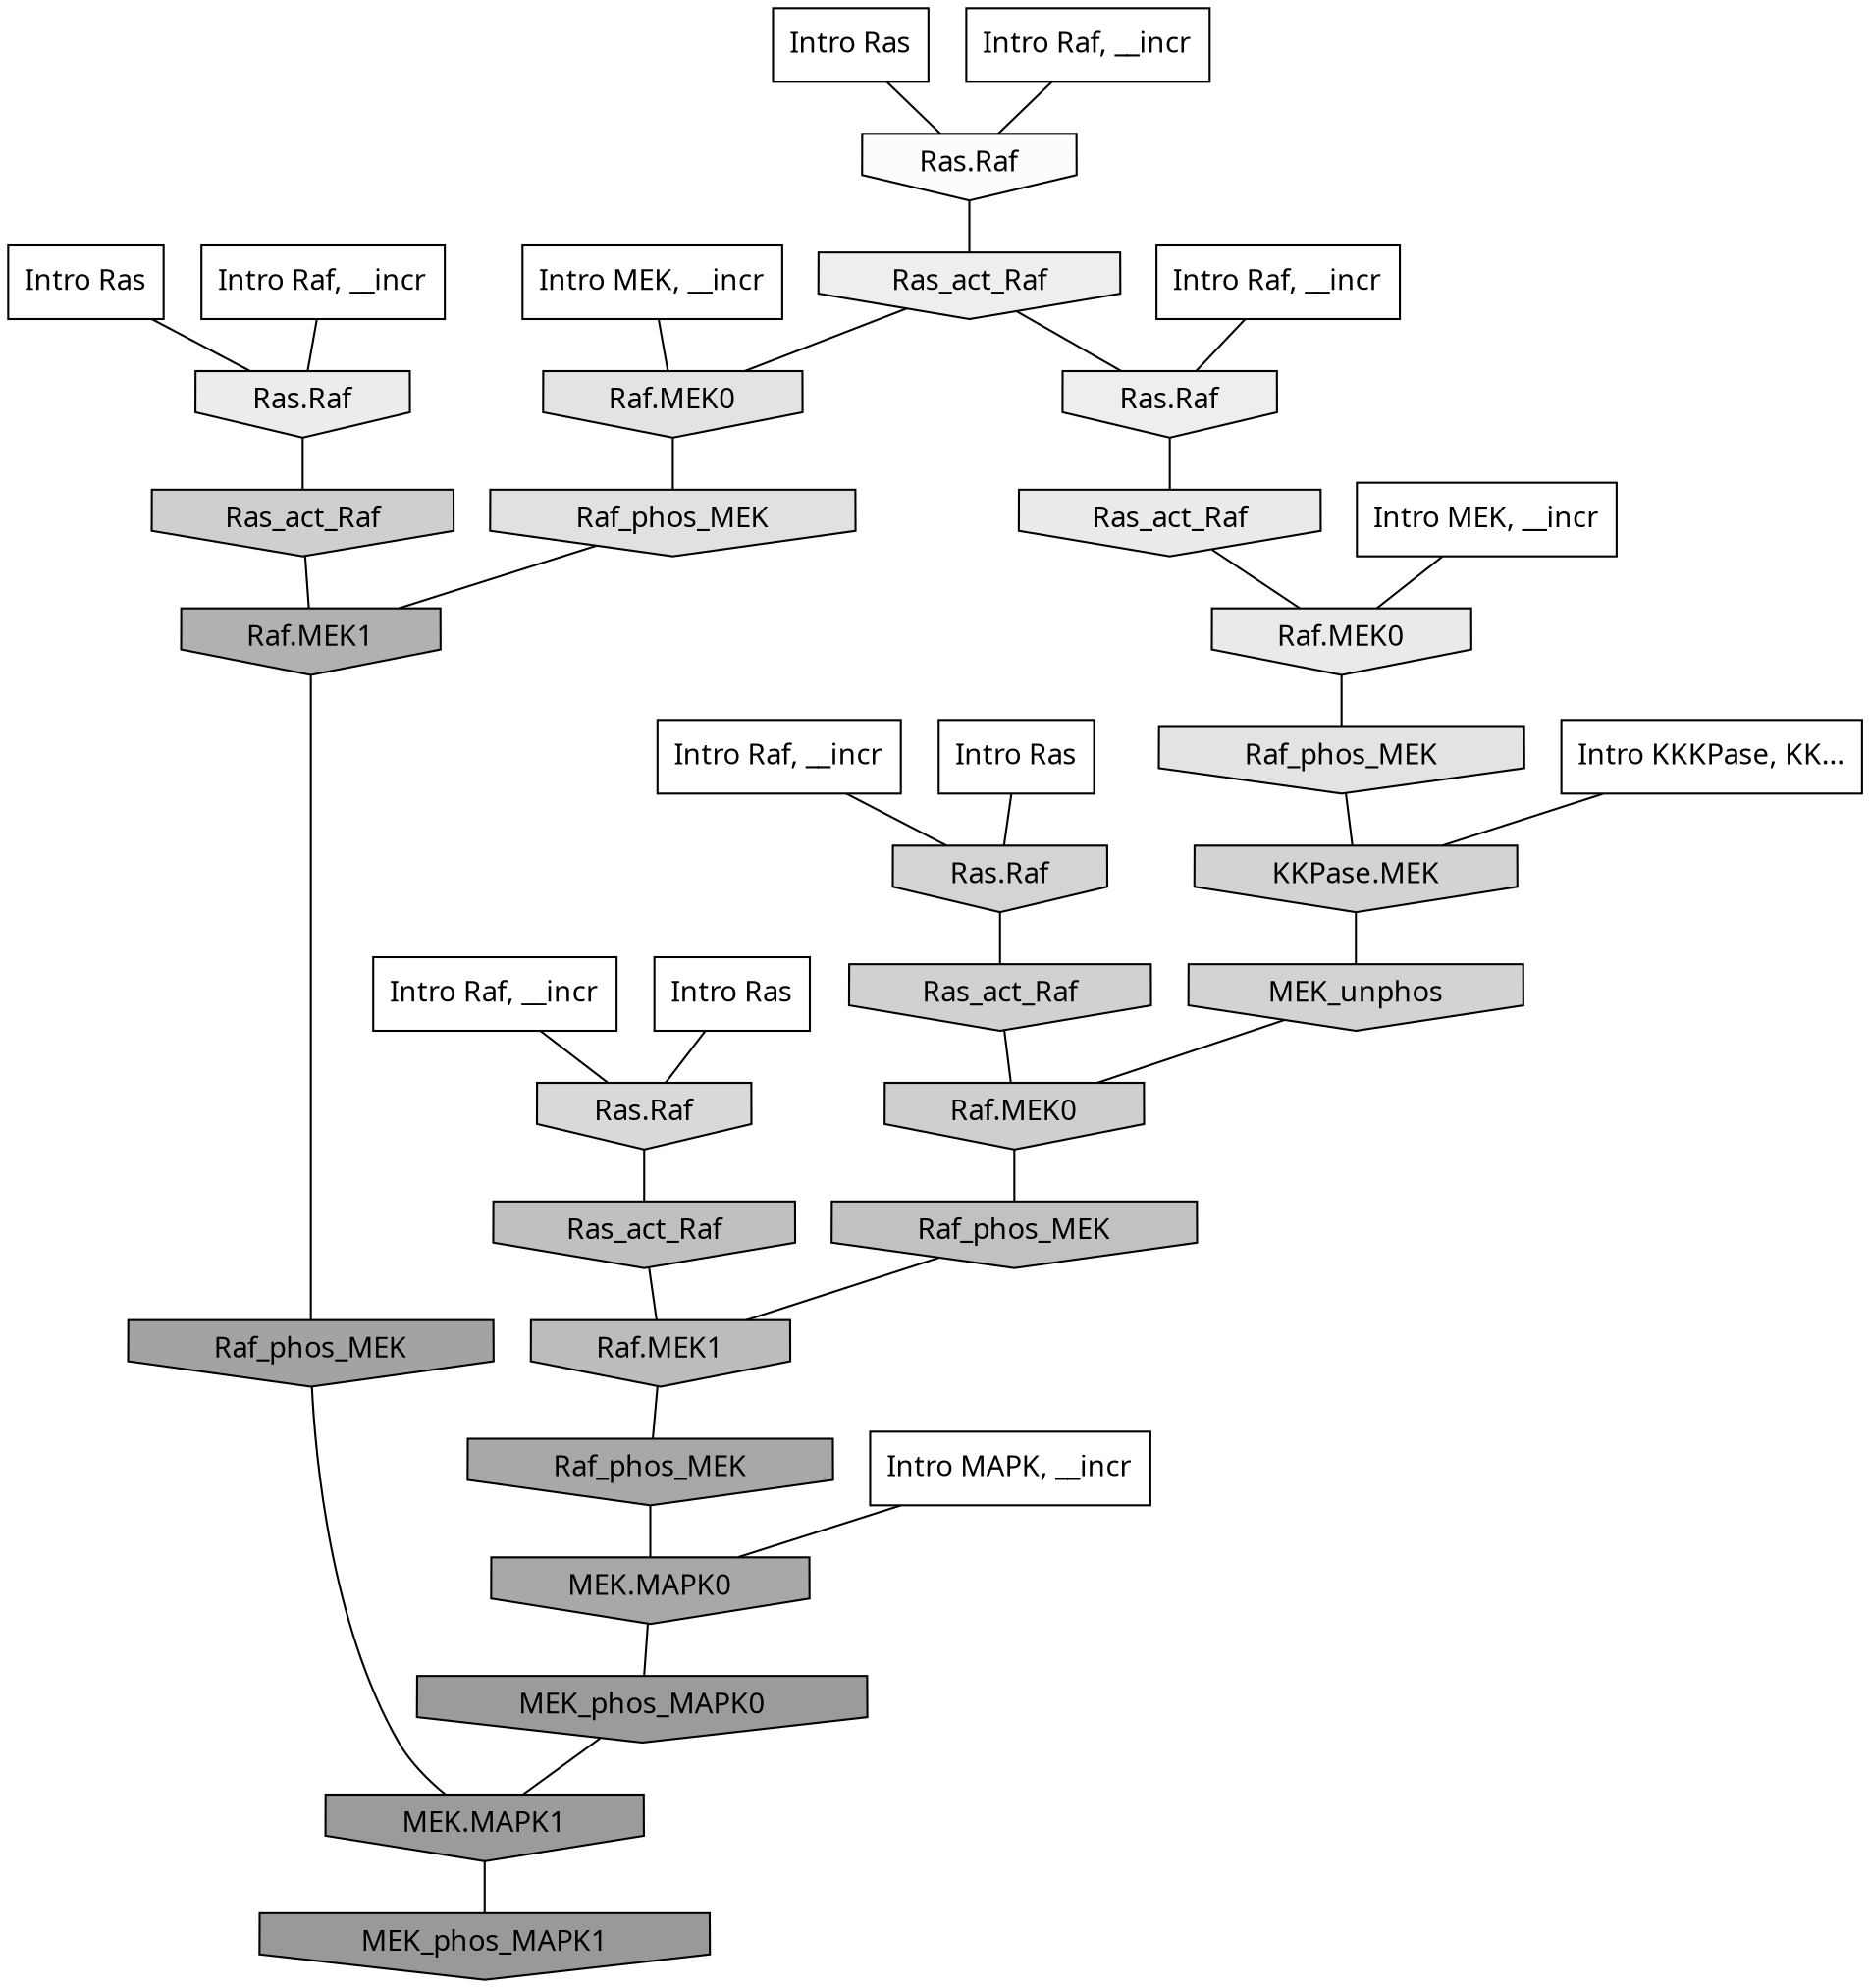 digraph G{
  rankdir="TB";
  ranksep=0.30;
  node [fontname="CMU Serif"];
  edge [fontname="CMU Serif"];
  
  18 [label="Intro Ras", shape=rectangle, style=filled, fillcolor="0.000 0.000 1.000"]
  
  19 [label="Intro Ras", shape=rectangle, style=filled, fillcolor="0.000 0.000 1.000"]
  
  52 [label="Intro Ras", shape=rectangle, style=filled, fillcolor="0.000 0.000 1.000"]
  
  78 [label="Intro Ras", shape=rectangle, style=filled, fillcolor="0.000 0.000 1.000"]
  
  352 [label="Intro Raf, __incr", shape=rectangle, style=filled, fillcolor="0.000 0.000 1.000"]
  
  503 [label="Intro Raf, __incr", shape=rectangle, style=filled, fillcolor="0.000 0.000 1.000"]
  
  852 [label="Intro Raf, __incr", shape=rectangle, style=filled, fillcolor="0.000 0.000 1.000"]
  
  873 [label="Intro Raf, __incr", shape=rectangle, style=filled, fillcolor="0.000 0.000 1.000"]
  
  1024 [label="Intro Raf, __incr", shape=rectangle, style=filled, fillcolor="0.000 0.000 1.000"]
  
  1157 [label="Intro MEK, __incr", shape=rectangle, style=filled, fillcolor="0.000 0.000 1.000"]
  
  1527 [label="Intro MEK, __incr", shape=rectangle, style=filled, fillcolor="0.000 0.000 1.000"]
  
  2136 [label="Intro MAPK, __incr", shape=rectangle, style=filled, fillcolor="0.000 0.000 1.000"]
  
  3194 [label="Intro KKKPase, KK...", shape=rectangle, style=filled, fillcolor="0.000 0.000 1.000"]
  
  3419 [label="Ras.Raf", shape=invhouse, style=filled, fillcolor="0.000 0.000 0.985"]
  
  3960 [label="Ras_act_Raf", shape=invhouse, style=filled, fillcolor="0.000 0.000 0.933"]
  
  3963 [label="Ras.Raf", shape=invhouse, style=filled, fillcolor="0.000 0.000 0.933"]
  
  4105 [label="Ras.Raf", shape=invhouse, style=filled, fillcolor="0.000 0.000 0.924"]
  
  4224 [label="Ras_act_Raf", shape=invhouse, style=filled, fillcolor="0.000 0.000 0.916"]
  
  4234 [label="Raf.MEK0", shape=invhouse, style=filled, fillcolor="0.000 0.000 0.915"]
  
  4626 [label="Raf.MEK0", shape=invhouse, style=filled, fillcolor="0.000 0.000 0.890"]
  
  4637 [label="Raf_phos_MEK", shape=invhouse, style=filled, fillcolor="0.000 0.000 0.889"]
  
  4849 [label="Raf_phos_MEK", shape=invhouse, style=filled, fillcolor="0.000 0.000 0.879"]
  
  5342 [label="Ras.Raf", shape=invhouse, style=filled, fillcolor="0.000 0.000 0.851"]
  
  5723 [label="Ras.Raf", shape=invhouse, style=filled, fillcolor="0.000 0.000 0.830"]
  
  5803 [label="KKPase.MEK", shape=invhouse, style=filled, fillcolor="0.000 0.000 0.826"]
  
  5816 [label="MEK_unphos", shape=invhouse, style=filled, fillcolor="0.000 0.000 0.826"]
  
  5926 [label="Ras_act_Raf", shape=invhouse, style=filled, fillcolor="0.000 0.000 0.820"]
  
  6104 [label="Ras_act_Raf", shape=invhouse, style=filled, fillcolor="0.000 0.000 0.811"]
  
  6145 [label="Raf.MEK0", shape=invhouse, style=filled, fillcolor="0.000 0.000 0.810"]
  
  7730 [label="Raf_phos_MEK", shape=invhouse, style=filled, fillcolor="0.000 0.000 0.757"]
  
  7843 [label="Ras_act_Raf", shape=invhouse, style=filled, fillcolor="0.000 0.000 0.753"]
  
  8402 [label="Raf.MEK1", shape=invhouse, style=filled, fillcolor="0.000 0.000 0.738"]
  
  10241 [label="Raf.MEK1", shape=invhouse, style=filled, fillcolor="0.000 0.000 0.694"]
  
  12239 [label="Raf_phos_MEK", shape=invhouse, style=filled, fillcolor="0.000 0.000 0.659"]
  
  12245 [label="MEK.MAPK0", shape=invhouse, style=filled, fillcolor="0.000 0.000 0.659"]
  
  13582 [label="Raf_phos_MEK", shape=invhouse, style=filled, fillcolor="0.000 0.000 0.639"]
  
  15735 [label="MEK_phos_MAPK0", shape=invhouse, style=filled, fillcolor="0.000 0.000 0.608"]
  
  15736 [label="MEK.MAPK1", shape=invhouse, style=filled, fillcolor="0.000 0.000 0.608"]
  
  16180 [label="MEK_phos_MAPK1", shape=invhouse, style=filled, fillcolor="0.000 0.000 0.600"]
  
  
  15736 -> 16180 [dir=none, color="0.000 0.000 0.000"] 
  15735 -> 15736 [dir=none, color="0.000 0.000 0.000"] 
  13582 -> 15736 [dir=none, color="0.000 0.000 0.000"] 
  12245 -> 15735 [dir=none, color="0.000 0.000 0.000"] 
  12239 -> 12245 [dir=none, color="0.000 0.000 0.000"] 
  10241 -> 13582 [dir=none, color="0.000 0.000 0.000"] 
  8402 -> 12239 [dir=none, color="0.000 0.000 0.000"] 
  7843 -> 8402 [dir=none, color="0.000 0.000 0.000"] 
  7730 -> 8402 [dir=none, color="0.000 0.000 0.000"] 
  6145 -> 7730 [dir=none, color="0.000 0.000 0.000"] 
  6104 -> 10241 [dir=none, color="0.000 0.000 0.000"] 
  5926 -> 6145 [dir=none, color="0.000 0.000 0.000"] 
  5816 -> 6145 [dir=none, color="0.000 0.000 0.000"] 
  5803 -> 5816 [dir=none, color="0.000 0.000 0.000"] 
  5723 -> 5926 [dir=none, color="0.000 0.000 0.000"] 
  5342 -> 7843 [dir=none, color="0.000 0.000 0.000"] 
  4849 -> 10241 [dir=none, color="0.000 0.000 0.000"] 
  4637 -> 5803 [dir=none, color="0.000 0.000 0.000"] 
  4626 -> 4849 [dir=none, color="0.000 0.000 0.000"] 
  4234 -> 4637 [dir=none, color="0.000 0.000 0.000"] 
  4224 -> 4234 [dir=none, color="0.000 0.000 0.000"] 
  4105 -> 6104 [dir=none, color="0.000 0.000 0.000"] 
  3963 -> 4224 [dir=none, color="0.000 0.000 0.000"] 
  3960 -> 3963 [dir=none, color="0.000 0.000 0.000"] 
  3960 -> 4626 [dir=none, color="0.000 0.000 0.000"] 
  3419 -> 3960 [dir=none, color="0.000 0.000 0.000"] 
  3194 -> 5803 [dir=none, color="0.000 0.000 0.000"] 
  2136 -> 12245 [dir=none, color="0.000 0.000 0.000"] 
  1527 -> 4234 [dir=none, color="0.000 0.000 0.000"] 
  1157 -> 4626 [dir=none, color="0.000 0.000 0.000"] 
  1024 -> 4105 [dir=none, color="0.000 0.000 0.000"] 
  873 -> 3419 [dir=none, color="0.000 0.000 0.000"] 
  852 -> 3963 [dir=none, color="0.000 0.000 0.000"] 
  503 -> 5342 [dir=none, color="0.000 0.000 0.000"] 
  352 -> 5723 [dir=none, color="0.000 0.000 0.000"] 
  78 -> 4105 [dir=none, color="0.000 0.000 0.000"] 
  52 -> 5342 [dir=none, color="0.000 0.000 0.000"] 
  19 -> 3419 [dir=none, color="0.000 0.000 0.000"] 
  18 -> 5723 [dir=none, color="0.000 0.000 0.000"] 
  
  }
